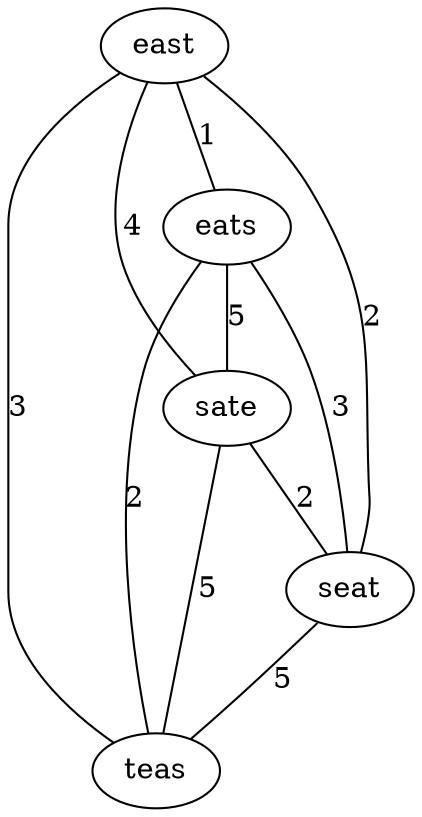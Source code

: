 graph {
	east -- eats [ label="1" ];
	east -- sate [ label="4" ];
	east -- seat [ label="2" ];
	east -- teas [ label="3" ];
	eats -- sate [ label="5" ];
	eats -- seat [ label="3" ];
	eats -- teas [ label="2" ];
	sate -- seat [ label="2" ];
	sate -- teas [ label="5" ];
	seat -- teas [ label="5" ];
}